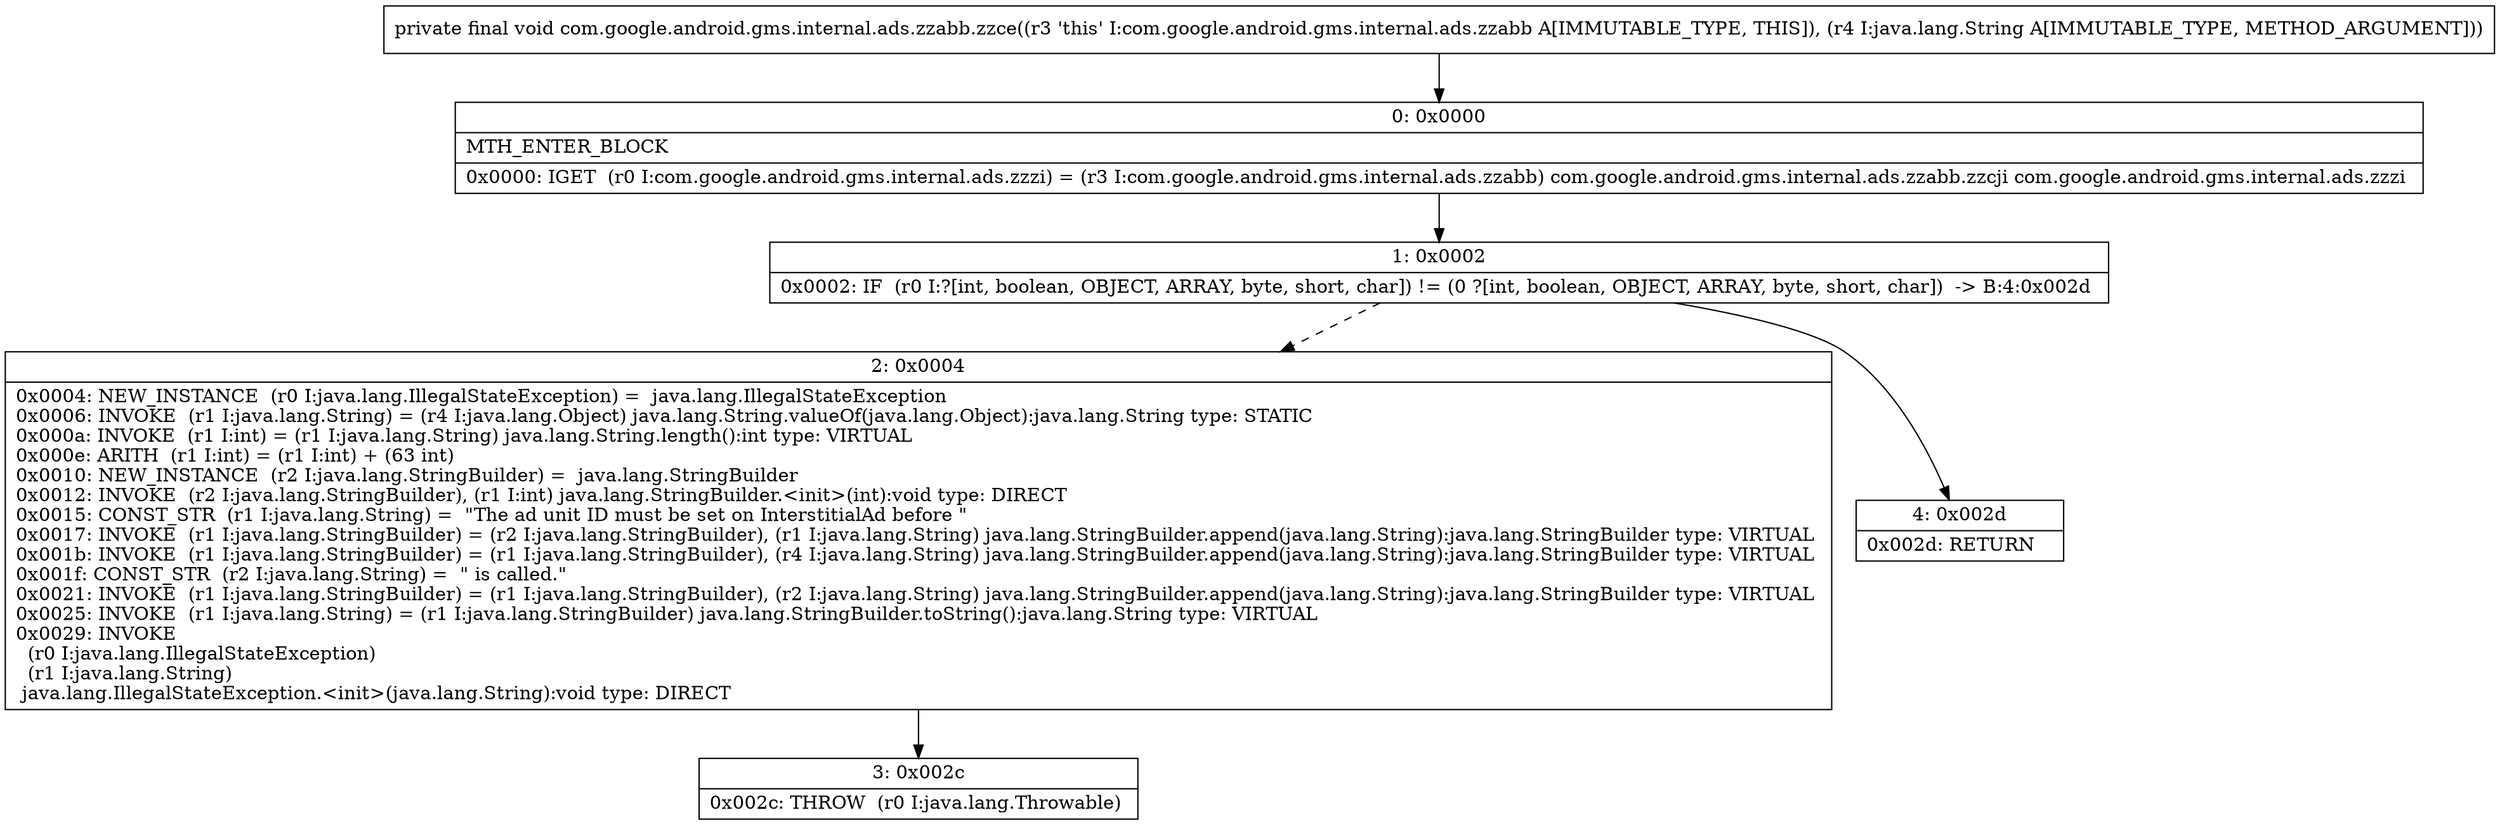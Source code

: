 digraph "CFG forcom.google.android.gms.internal.ads.zzabb.zzce(Ljava\/lang\/String;)V" {
Node_0 [shape=record,label="{0\:\ 0x0000|MTH_ENTER_BLOCK\l|0x0000: IGET  (r0 I:com.google.android.gms.internal.ads.zzzi) = (r3 I:com.google.android.gms.internal.ads.zzabb) com.google.android.gms.internal.ads.zzabb.zzcji com.google.android.gms.internal.ads.zzzi \l}"];
Node_1 [shape=record,label="{1\:\ 0x0002|0x0002: IF  (r0 I:?[int, boolean, OBJECT, ARRAY, byte, short, char]) != (0 ?[int, boolean, OBJECT, ARRAY, byte, short, char])  \-\> B:4:0x002d \l}"];
Node_2 [shape=record,label="{2\:\ 0x0004|0x0004: NEW_INSTANCE  (r0 I:java.lang.IllegalStateException) =  java.lang.IllegalStateException \l0x0006: INVOKE  (r1 I:java.lang.String) = (r4 I:java.lang.Object) java.lang.String.valueOf(java.lang.Object):java.lang.String type: STATIC \l0x000a: INVOKE  (r1 I:int) = (r1 I:java.lang.String) java.lang.String.length():int type: VIRTUAL \l0x000e: ARITH  (r1 I:int) = (r1 I:int) + (63 int) \l0x0010: NEW_INSTANCE  (r2 I:java.lang.StringBuilder) =  java.lang.StringBuilder \l0x0012: INVOKE  (r2 I:java.lang.StringBuilder), (r1 I:int) java.lang.StringBuilder.\<init\>(int):void type: DIRECT \l0x0015: CONST_STR  (r1 I:java.lang.String) =  \"The ad unit ID must be set on InterstitialAd before \" \l0x0017: INVOKE  (r1 I:java.lang.StringBuilder) = (r2 I:java.lang.StringBuilder), (r1 I:java.lang.String) java.lang.StringBuilder.append(java.lang.String):java.lang.StringBuilder type: VIRTUAL \l0x001b: INVOKE  (r1 I:java.lang.StringBuilder) = (r1 I:java.lang.StringBuilder), (r4 I:java.lang.String) java.lang.StringBuilder.append(java.lang.String):java.lang.StringBuilder type: VIRTUAL \l0x001f: CONST_STR  (r2 I:java.lang.String) =  \" is called.\" \l0x0021: INVOKE  (r1 I:java.lang.StringBuilder) = (r1 I:java.lang.StringBuilder), (r2 I:java.lang.String) java.lang.StringBuilder.append(java.lang.String):java.lang.StringBuilder type: VIRTUAL \l0x0025: INVOKE  (r1 I:java.lang.String) = (r1 I:java.lang.StringBuilder) java.lang.StringBuilder.toString():java.lang.String type: VIRTUAL \l0x0029: INVOKE  \l  (r0 I:java.lang.IllegalStateException)\l  (r1 I:java.lang.String)\l java.lang.IllegalStateException.\<init\>(java.lang.String):void type: DIRECT \l}"];
Node_3 [shape=record,label="{3\:\ 0x002c|0x002c: THROW  (r0 I:java.lang.Throwable) \l}"];
Node_4 [shape=record,label="{4\:\ 0x002d|0x002d: RETURN   \l}"];
MethodNode[shape=record,label="{private final void com.google.android.gms.internal.ads.zzabb.zzce((r3 'this' I:com.google.android.gms.internal.ads.zzabb A[IMMUTABLE_TYPE, THIS]), (r4 I:java.lang.String A[IMMUTABLE_TYPE, METHOD_ARGUMENT])) }"];
MethodNode -> Node_0;
Node_0 -> Node_1;
Node_1 -> Node_2[style=dashed];
Node_1 -> Node_4;
Node_2 -> Node_3;
}

